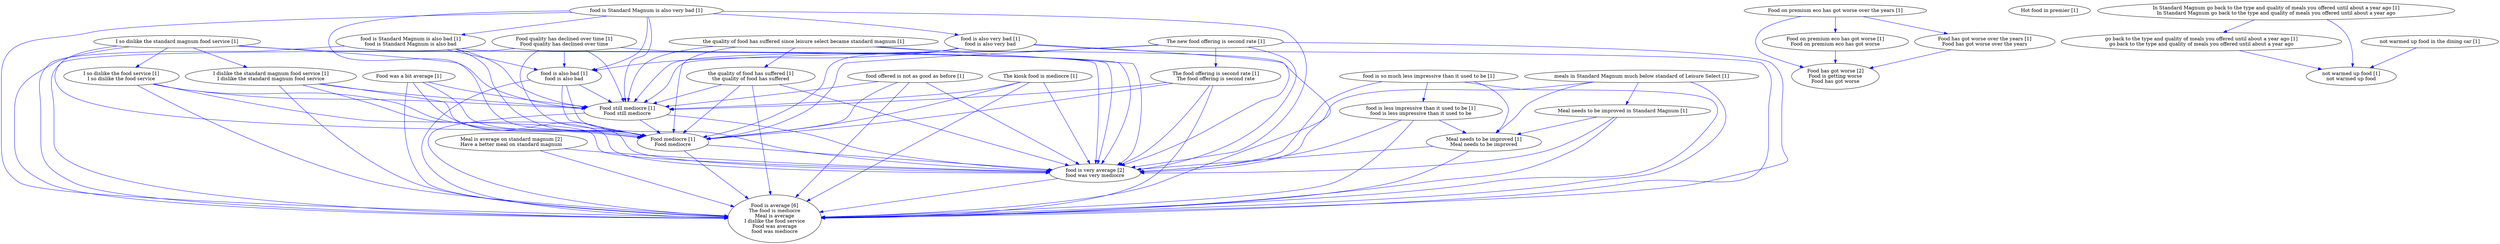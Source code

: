 digraph collapsedGraph {
"Food is average [6]\nThe food is mediocre\nMeal is average\nI dislike the food service\nFood was average\nfood was mediocre""Meal is average on standard magnum [2]\nHave a better meal on standard magnum""food is very average [2]\nfood was very mediocre""Food has got worse [2]\nFood is getting worse\nFood has got worse""Food still mediocre [1]\nFood still mediocre""Food mediocre [1]\nFood mediocre""Food quality has declined over time [1]\nFood quality has declined over time""Food on premium eco has got worse over the years [1]""Food on premium eco has got worse [1]\nFood on premium eco has got worse""Food has got worse over the years [1]\nFood has got worse over the years""Food was a bit average [1]""Hot food in premier [1]""I so dislike the standard magnum food service [1]""I dislike the standard magnum food service [1]\nI dislike the standard magnum food service""I so dislike the food service [1]\nI so dislike the food service""In Standard Magnum go back to the type and quality of meals you offered until about a year ago [1]\nIn Standard Magnum go back to the type and quality of meals you offered until about a year ago""go back to the type and quality of meals you offered until about a year ago [1]\ngo back to the type and quality of meals you offered until about a year ago""Meal needs to be improved in Standard Magnum [1]""Meal needs to be improved [1]\nMeal needs to be improved""The kiosk food is mediocre [1]""The new food offering is second rate [1]""The food offering is second rate [1]\nThe food offering is second rate""food is Standard Magnum is also very bad [1]""food is Standard Magnum is also bad [1]\nfood is Standard Magnum is also bad""food is also bad [1]\nfood is also bad""food is also very bad [1]\nfood is also very bad""food is so much less impressive than it used to be [1]""food is less impressive than it used to be [1]\nfood is less impressive than it used to be""food offered is not as good as before [1]""meals in Standard Magnum much below standard of Leisure Select [1]""not warmed up food in the dining car [1]""not warmed up food [1]\nnot warmed up food""the quality of food has suffered since leisure select became standard magnum [1]""the quality of food has suffered [1]\nthe quality of food has suffered""food is Standard Magnum is also very bad [1]" -> "Food still mediocre [1]\nFood still mediocre" [color=blue]
"food is Standard Magnum is also very bad [1]" -> "Food is average [6]\nThe food is mediocre\nMeal is average\nI dislike the food service\nFood was average\nfood was mediocre" [color=blue]
"food is Standard Magnum is also very bad [1]" -> "Food mediocre [1]\nFood mediocre" [color=blue]
"I so dislike the standard magnum food service [1]" -> "Food is average [6]\nThe food is mediocre\nMeal is average\nI dislike the food service\nFood was average\nfood was mediocre" [color=blue]
"Meal needs to be improved [1]\nMeal needs to be improved" -> "food is very average [2]\nfood was very mediocre" [color=blue]
"Meal needs to be improved [1]\nMeal needs to be improved" -> "Food is average [6]\nThe food is mediocre\nMeal is average\nI dislike the food service\nFood was average\nfood was mediocre" [color=blue]
"food is Standard Magnum is also bad [1]\nfood is Standard Magnum is also bad" -> "food is very average [2]\nfood was very mediocre" [color=blue]
"Food quality has declined over time [1]\nFood quality has declined over time" -> "food is very average [2]\nfood was very mediocre" [color=blue]
"food is Standard Magnum is also very bad [1]" -> "food is very average [2]\nfood was very mediocre" [color=blue]
"the quality of food has suffered since leisure select became standard magnum [1]" -> "Food is average [6]\nThe food is mediocre\nMeal is average\nI dislike the food service\nFood was average\nfood was mediocre" [color=blue]
"the quality of food has suffered since leisure select became standard magnum [1]" -> "Food mediocre [1]\nFood mediocre" [color=blue]
"the quality of food has suffered since leisure select became standard magnum [1]" -> "Food still mediocre [1]\nFood still mediocre" [color=blue]
"food is very average [2]\nfood was very mediocre" -> "Food is average [6]\nThe food is mediocre\nMeal is average\nI dislike the food service\nFood was average\nfood was mediocre" [color=blue]
"Meal is average on standard magnum [2]\nHave a better meal on standard magnum" -> "Food is average [6]\nThe food is mediocre\nMeal is average\nI dislike the food service\nFood was average\nfood was mediocre" [color=blue]
"Meal needs to be improved in Standard Magnum [1]" -> "Food is average [6]\nThe food is mediocre\nMeal is average\nI dislike the food service\nFood was average\nfood was mediocre" [color=blue]
"The food offering is second rate [1]\nThe food offering is second rate" -> "Food mediocre [1]\nFood mediocre" [color=blue]
"food is also very bad [1]\nfood is also very bad" -> "Food is average [6]\nThe food is mediocre\nMeal is average\nI dislike the food service\nFood was average\nfood was mediocre" [color=blue]
"The food offering is second rate [1]\nThe food offering is second rate" -> "Food still mediocre [1]\nFood still mediocre" [color=blue]
"Food still mediocre [1]\nFood still mediocre" -> "Food is average [6]\nThe food is mediocre\nMeal is average\nI dislike the food service\nFood was average\nfood was mediocre" [color=blue]
"food is also bad [1]\nfood is also bad" -> "Food is average [6]\nThe food is mediocre\nMeal is average\nI dislike the food service\nFood was average\nfood was mediocre" [color=blue]
"food is also bad [1]\nfood is also bad" -> "Food mediocre [1]\nFood mediocre" [color=blue]
"food is also bad [1]\nfood is also bad" -> "food is very average [2]\nfood was very mediocre" [color=blue]
"food is also bad [1]\nfood is also bad" -> "Food still mediocre [1]\nFood still mediocre" [color=blue]
"Food still mediocre [1]\nFood still mediocre" -> "food is very average [2]\nfood was very mediocre" [color=blue]
"I so dislike the standard magnum food service [1]" -> "food is very average [2]\nfood was very mediocre" [color=blue]
"food is so much less impressive than it used to be [1]" -> "food is very average [2]\nfood was very mediocre" [color=blue]
"the quality of food has suffered [1]\nthe quality of food has suffered" -> "food is very average [2]\nfood was very mediocre" [color=blue]
"food is also very bad [1]\nfood is also very bad" -> "food is very average [2]\nfood was very mediocre" [color=blue]
"Food was a bit average [1]" -> "food is very average [2]\nfood was very mediocre" [color=blue]
"food offered is not as good as before [1]" -> "Food is average [6]\nThe food is mediocre\nMeal is average\nI dislike the food service\nFood was average\nfood was mediocre" [color=blue]
"The new food offering is second rate [1]" -> "Food mediocre [1]\nFood mediocre" [color=blue]
"The new food offering is second rate [1]" -> "Food still mediocre [1]\nFood still mediocre" [color=blue]
"The new food offering is second rate [1]" -> "Food is average [6]\nThe food is mediocre\nMeal is average\nI dislike the food service\nFood was average\nfood was mediocre" [color=blue]
"The food offering is second rate [1]\nThe food offering is second rate" -> "food is very average [2]\nfood was very mediocre" [color=blue]
"I so dislike the standard magnum food service [1]" -> "Food mediocre [1]\nFood mediocre" [color=blue]
"I so dislike the standard magnum food service [1]" -> "Food still mediocre [1]\nFood still mediocre" [color=blue]
"Meal needs to be improved in Standard Magnum [1]" -> "food is very average [2]\nfood was very mediocre" [color=blue]
"Food mediocre [1]\nFood mediocre" -> "food is very average [2]\nfood was very mediocre" [color=blue]
"The kiosk food is mediocre [1]" -> "food is very average [2]\nfood was very mediocre" [color=blue]
"I so dislike the food service [1]\nI so dislike the food service" -> "food is very average [2]\nfood was very mediocre" [color=blue]
"meals in Standard Magnum much below standard of Leisure Select [1]" -> "Food is average [6]\nThe food is mediocre\nMeal is average\nI dislike the food service\nFood was average\nfood was mediocre" [color=blue]
"meals in Standard Magnum much below standard of Leisure Select [1]" -> "Meal needs to be improved in Standard Magnum [1]" [color=blue]
"food is so much less impressive than it used to be [1]" -> "Food is average [6]\nThe food is mediocre\nMeal is average\nI dislike the food service\nFood was average\nfood was mediocre" [color=blue]
"food is Standard Magnum is also bad [1]\nfood is Standard Magnum is also bad" -> "Food is average [6]\nThe food is mediocre\nMeal is average\nI dislike the food service\nFood was average\nfood was mediocre" [color=blue]
"food is Standard Magnum is also bad [1]\nfood is Standard Magnum is also bad" -> "Food mediocre [1]\nFood mediocre" [color=blue]
"food is Standard Magnum is also bad [1]\nfood is Standard Magnum is also bad" -> "Food still mediocre [1]\nFood still mediocre" [color=blue]
"go back to the type and quality of meals you offered until about a year ago [1]\ngo back to the type and quality of meals you offered until about a year ago" -> "not warmed up food [1]\nnot warmed up food" [color=blue]
"Food on premium eco has got worse [1]\nFood on premium eco has got worse" -> "Food has got worse [2]\nFood is getting worse\nFood has got worse" [color=blue]
"I dislike the standard magnum food service [1]\nI dislike the standard magnum food service" -> "food is very average [2]\nfood was very mediocre" [color=blue]
"The new food offering is second rate [1]" -> "food is very average [2]\nfood was very mediocre" [color=blue]
"I so dislike the food service [1]\nI so dislike the food service" -> "Food is average [6]\nThe food is mediocre\nMeal is average\nI dislike the food service\nFood was average\nfood was mediocre" [color=blue]
"I dislike the standard magnum food service [1]\nI dislike the standard magnum food service" -> "Food mediocre [1]\nFood mediocre" [color=blue]
"Meal is average on standard magnum [2]\nHave a better meal on standard magnum" -> "food is very average [2]\nfood was very mediocre" [color=blue]
"meals in Standard Magnum much below standard of Leisure Select [1]" -> "Meal needs to be improved [1]\nMeal needs to be improved" [color=blue]
"the quality of food has suffered [1]\nthe quality of food has suffered" -> "Food still mediocre [1]\nFood still mediocre" [color=blue]
"Food quality has declined over time [1]\nFood quality has declined over time" -> "food is also bad [1]\nfood is also bad" [color=blue]
"the quality of food has suffered [1]\nthe quality of food has suffered" -> "Food is average [6]\nThe food is mediocre\nMeal is average\nI dislike the food service\nFood was average\nfood was mediocre" [color=blue]
"Food quality has declined over time [1]\nFood quality has declined over time" -> "Food still mediocre [1]\nFood still mediocre" [color=blue]
"the quality of food has suffered [1]\nthe quality of food has suffered" -> "Food mediocre [1]\nFood mediocre" [color=blue]
"Food mediocre [1]\nFood mediocre" -> "Food is average [6]\nThe food is mediocre\nMeal is average\nI dislike the food service\nFood was average\nfood was mediocre" [color=blue]
"I dislike the standard magnum food service [1]\nI dislike the standard magnum food service" -> "Food is average [6]\nThe food is mediocre\nMeal is average\nI dislike the food service\nFood was average\nfood was mediocre" [color=blue]
"Food quality has declined over time [1]\nFood quality has declined over time" -> "Food is average [6]\nThe food is mediocre\nMeal is average\nI dislike the food service\nFood was average\nfood was mediocre" [color=blue]
"Food quality has declined over time [1]\nFood quality has declined over time" -> "Food mediocre [1]\nFood mediocre" [color=blue]
"I dislike the standard magnum food service [1]\nI dislike the standard magnum food service" -> "Food still mediocre [1]\nFood still mediocre" [color=blue]
"Food was a bit average [1]" -> "Food is average [6]\nThe food is mediocre\nMeal is average\nI dislike the food service\nFood was average\nfood was mediocre" [color=blue]
"Food was a bit average [1]" -> "Food mediocre [1]\nFood mediocre" [color=blue]
"food offered is not as good as before [1]" -> "Food still mediocre [1]\nFood still mediocre" [color=blue]
"food offered is not as good as before [1]" -> "Food mediocre [1]\nFood mediocre" [color=blue]
"Food was a bit average [1]" -> "Food still mediocre [1]\nFood still mediocre" [color=blue]
"Food on premium eco has got worse over the years [1]" -> "Food has got worse [2]\nFood is getting worse\nFood has got worse" [color=blue]
"The food offering is second rate [1]\nThe food offering is second rate" -> "Food is average [6]\nThe food is mediocre\nMeal is average\nI dislike the food service\nFood was average\nfood was mediocre" [color=blue]
"food is so much less impressive than it used to be [1]" -> "Meal needs to be improved [1]\nMeal needs to be improved" [color=blue]
"food is also very bad [1]\nfood is also very bad" -> "Food still mediocre [1]\nFood still mediocre" [color=blue]
"food is also very bad [1]\nfood is also very bad" -> "Food mediocre [1]\nFood mediocre" [color=blue]
"food is less impressive than it used to be [1]\nfood is less impressive than it used to be" -> "Food is average [6]\nThe food is mediocre\nMeal is average\nI dislike the food service\nFood was average\nfood was mediocre" [color=blue]
"The kiosk food is mediocre [1]" -> "Food is average [6]\nThe food is mediocre\nMeal is average\nI dislike the food service\nFood was average\nfood was mediocre" [color=blue]
"food is less impressive than it used to be [1]\nfood is less impressive than it used to be" -> "food is very average [2]\nfood was very mediocre" [color=blue]
"the quality of food has suffered since leisure select became standard magnum [1]" -> "food is very average [2]\nfood was very mediocre" [color=blue]
"meals in Standard Magnum much below standard of Leisure Select [1]" -> "food is very average [2]\nfood was very mediocre" [color=blue]
"In Standard Magnum go back to the type and quality of meals you offered until about a year ago [1]\nIn Standard Magnum go back to the type and quality of meals you offered until about a year ago" -> "not warmed up food [1]\nnot warmed up food" [color=blue]
"food is less impressive than it used to be [1]\nfood is less impressive than it used to be" -> "Meal needs to be improved [1]\nMeal needs to be improved" [color=blue]
"The kiosk food is mediocre [1]" -> "Food mediocre [1]\nFood mediocre" [color=blue]
"The kiosk food is mediocre [1]" -> "Food still mediocre [1]\nFood still mediocre" [color=blue]
"I so dislike the food service [1]\nI so dislike the food service" -> "Food still mediocre [1]\nFood still mediocre" [color=blue]
"food offered is not as good as before [1]" -> "food is very average [2]\nfood was very mediocre" [color=blue]
"I so dislike the food service [1]\nI so dislike the food service" -> "Food mediocre [1]\nFood mediocre" [color=blue]
"Food has got worse over the years [1]\nFood has got worse over the years" -> "Food has got worse [2]\nFood is getting worse\nFood has got worse" [color=blue]
"Food still mediocre [1]\nFood still mediocre" -> "Food mediocre [1]\nFood mediocre" [color=blue]
"Food on premium eco has got worse over the years [1]" -> "Food on premium eco has got worse [1]\nFood on premium eco has got worse" [color=blue]
"Food on premium eco has got worse over the years [1]" -> "Food has got worse over the years [1]\nFood has got worse over the years" [color=blue]
"I so dislike the standard magnum food service [1]" -> "I dislike the standard magnum food service [1]\nI dislike the standard magnum food service" [color=blue]
"I so dislike the standard magnum food service [1]" -> "I so dislike the food service [1]\nI so dislike the food service" [color=blue]
"In Standard Magnum go back to the type and quality of meals you offered until about a year ago [1]\nIn Standard Magnum go back to the type and quality of meals you offered until about a year ago" -> "go back to the type and quality of meals you offered until about a year ago [1]\ngo back to the type and quality of meals you offered until about a year ago" [color=blue]
"Meal needs to be improved in Standard Magnum [1]" -> "Meal needs to be improved [1]\nMeal needs to be improved" [color=blue]
"The new food offering is second rate [1]" -> "The food offering is second rate [1]\nThe food offering is second rate" [color=blue]
"food is Standard Magnum is also very bad [1]" -> "food is Standard Magnum is also bad [1]\nfood is Standard Magnum is also bad" [color=blue]
"food is Standard Magnum is also bad [1]\nfood is Standard Magnum is also bad" -> "food is also bad [1]\nfood is also bad" [color=blue]
"food is Standard Magnum is also very bad [1]" -> "food is also very bad [1]\nfood is also very bad" [color=blue]
"food is also very bad [1]\nfood is also very bad" -> "food is also bad [1]\nfood is also bad" [color=blue]
"food is Standard Magnum is also very bad [1]" -> "food is also bad [1]\nfood is also bad" [color=blue]
"food is so much less impressive than it used to be [1]" -> "food is less impressive than it used to be [1]\nfood is less impressive than it used to be" [color=blue]
"not warmed up food in the dining car [1]" -> "not warmed up food [1]\nnot warmed up food" [color=blue]
"the quality of food has suffered since leisure select became standard magnum [1]" -> "the quality of food has suffered [1]\nthe quality of food has suffered" [color=blue]
}